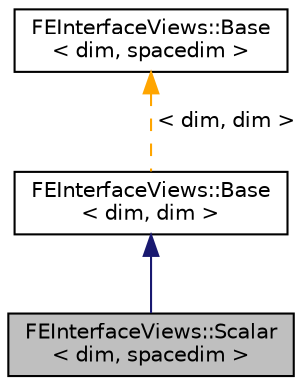 digraph "FEInterfaceViews::Scalar&lt; dim, spacedim &gt;"
{
 // LATEX_PDF_SIZE
  edge [fontname="Helvetica",fontsize="10",labelfontname="Helvetica",labelfontsize="10"];
  node [fontname="Helvetica",fontsize="10",shape=record];
  Node1 [label="FEInterfaceViews::Scalar\l\< dim, spacedim \>",height=0.2,width=0.4,color="black", fillcolor="grey75", style="filled", fontcolor="black",tooltip=" "];
  Node2 -> Node1 [dir="back",color="midnightblue",fontsize="10",style="solid",fontname="Helvetica"];
  Node2 [label="FEInterfaceViews::Base\l\< dim, dim \>",height=0.2,width=0.4,color="black", fillcolor="white", style="filled",URL="$classFEInterfaceViews_1_1Base.html",tooltip=" "];
  Node3 -> Node2 [dir="back",color="orange",fontsize="10",style="dashed",label=" \< dim, dim \>" ,fontname="Helvetica"];
  Node3 [label="FEInterfaceViews::Base\l\< dim, spacedim \>",height=0.2,width=0.4,color="black", fillcolor="white", style="filled",URL="$classFEInterfaceViews_1_1Base.html",tooltip=" "];
}
